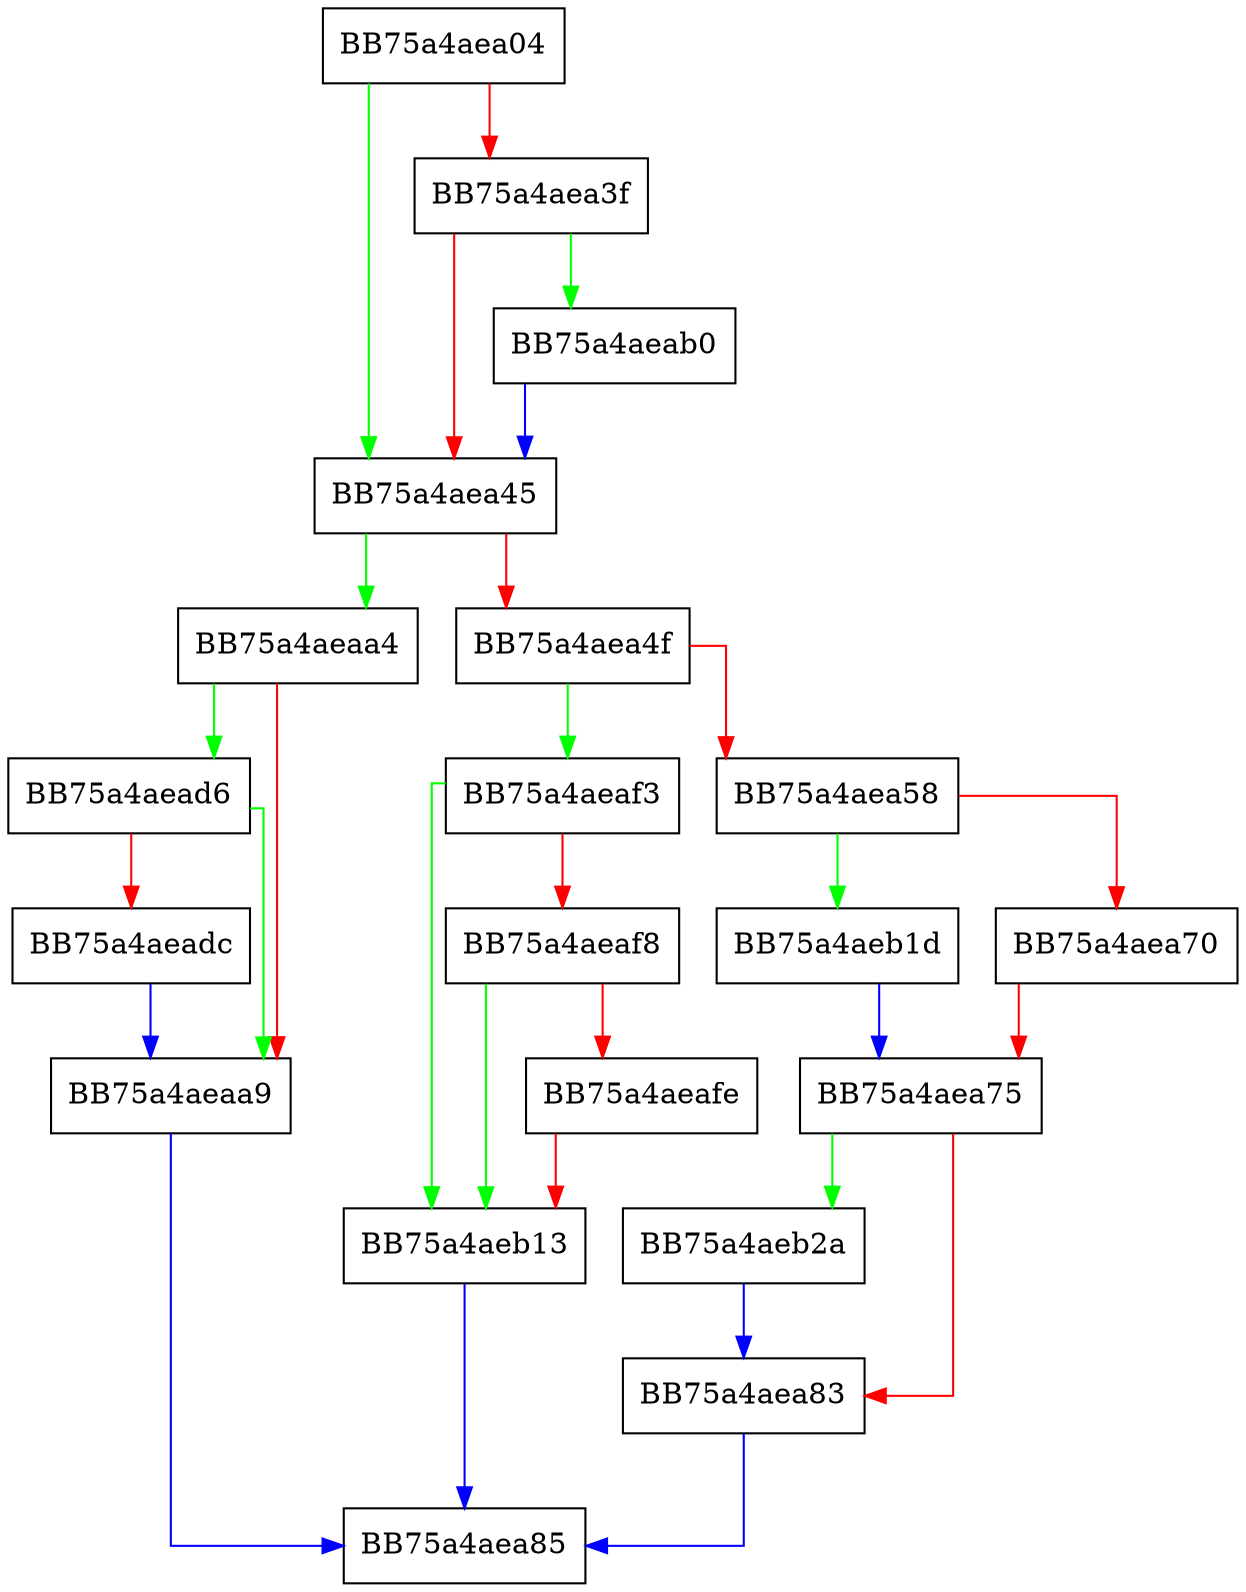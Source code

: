 digraph DispatchSignalHelper {
  node [shape="box"];
  graph [splines=ortho];
  BB75a4aea04 -> BB75a4aea45 [color="green"];
  BB75a4aea04 -> BB75a4aea3f [color="red"];
  BB75a4aea3f -> BB75a4aeab0 [color="green"];
  BB75a4aea3f -> BB75a4aea45 [color="red"];
  BB75a4aea45 -> BB75a4aeaa4 [color="green"];
  BB75a4aea45 -> BB75a4aea4f [color="red"];
  BB75a4aea4f -> BB75a4aeaf3 [color="green"];
  BB75a4aea4f -> BB75a4aea58 [color="red"];
  BB75a4aea58 -> BB75a4aeb1d [color="green"];
  BB75a4aea58 -> BB75a4aea70 [color="red"];
  BB75a4aea70 -> BB75a4aea75 [color="red"];
  BB75a4aea75 -> BB75a4aeb2a [color="green"];
  BB75a4aea75 -> BB75a4aea83 [color="red"];
  BB75a4aea83 -> BB75a4aea85 [color="blue"];
  BB75a4aeaa4 -> BB75a4aead6 [color="green"];
  BB75a4aeaa4 -> BB75a4aeaa9 [color="red"];
  BB75a4aeaa9 -> BB75a4aea85 [color="blue"];
  BB75a4aeab0 -> BB75a4aea45 [color="blue"];
  BB75a4aead6 -> BB75a4aeaa9 [color="green"];
  BB75a4aead6 -> BB75a4aeadc [color="red"];
  BB75a4aeadc -> BB75a4aeaa9 [color="blue"];
  BB75a4aeaf3 -> BB75a4aeb13 [color="green"];
  BB75a4aeaf3 -> BB75a4aeaf8 [color="red"];
  BB75a4aeaf8 -> BB75a4aeb13 [color="green"];
  BB75a4aeaf8 -> BB75a4aeafe [color="red"];
  BB75a4aeafe -> BB75a4aeb13 [color="red"];
  BB75a4aeb13 -> BB75a4aea85 [color="blue"];
  BB75a4aeb1d -> BB75a4aea75 [color="blue"];
  BB75a4aeb2a -> BB75a4aea83 [color="blue"];
}